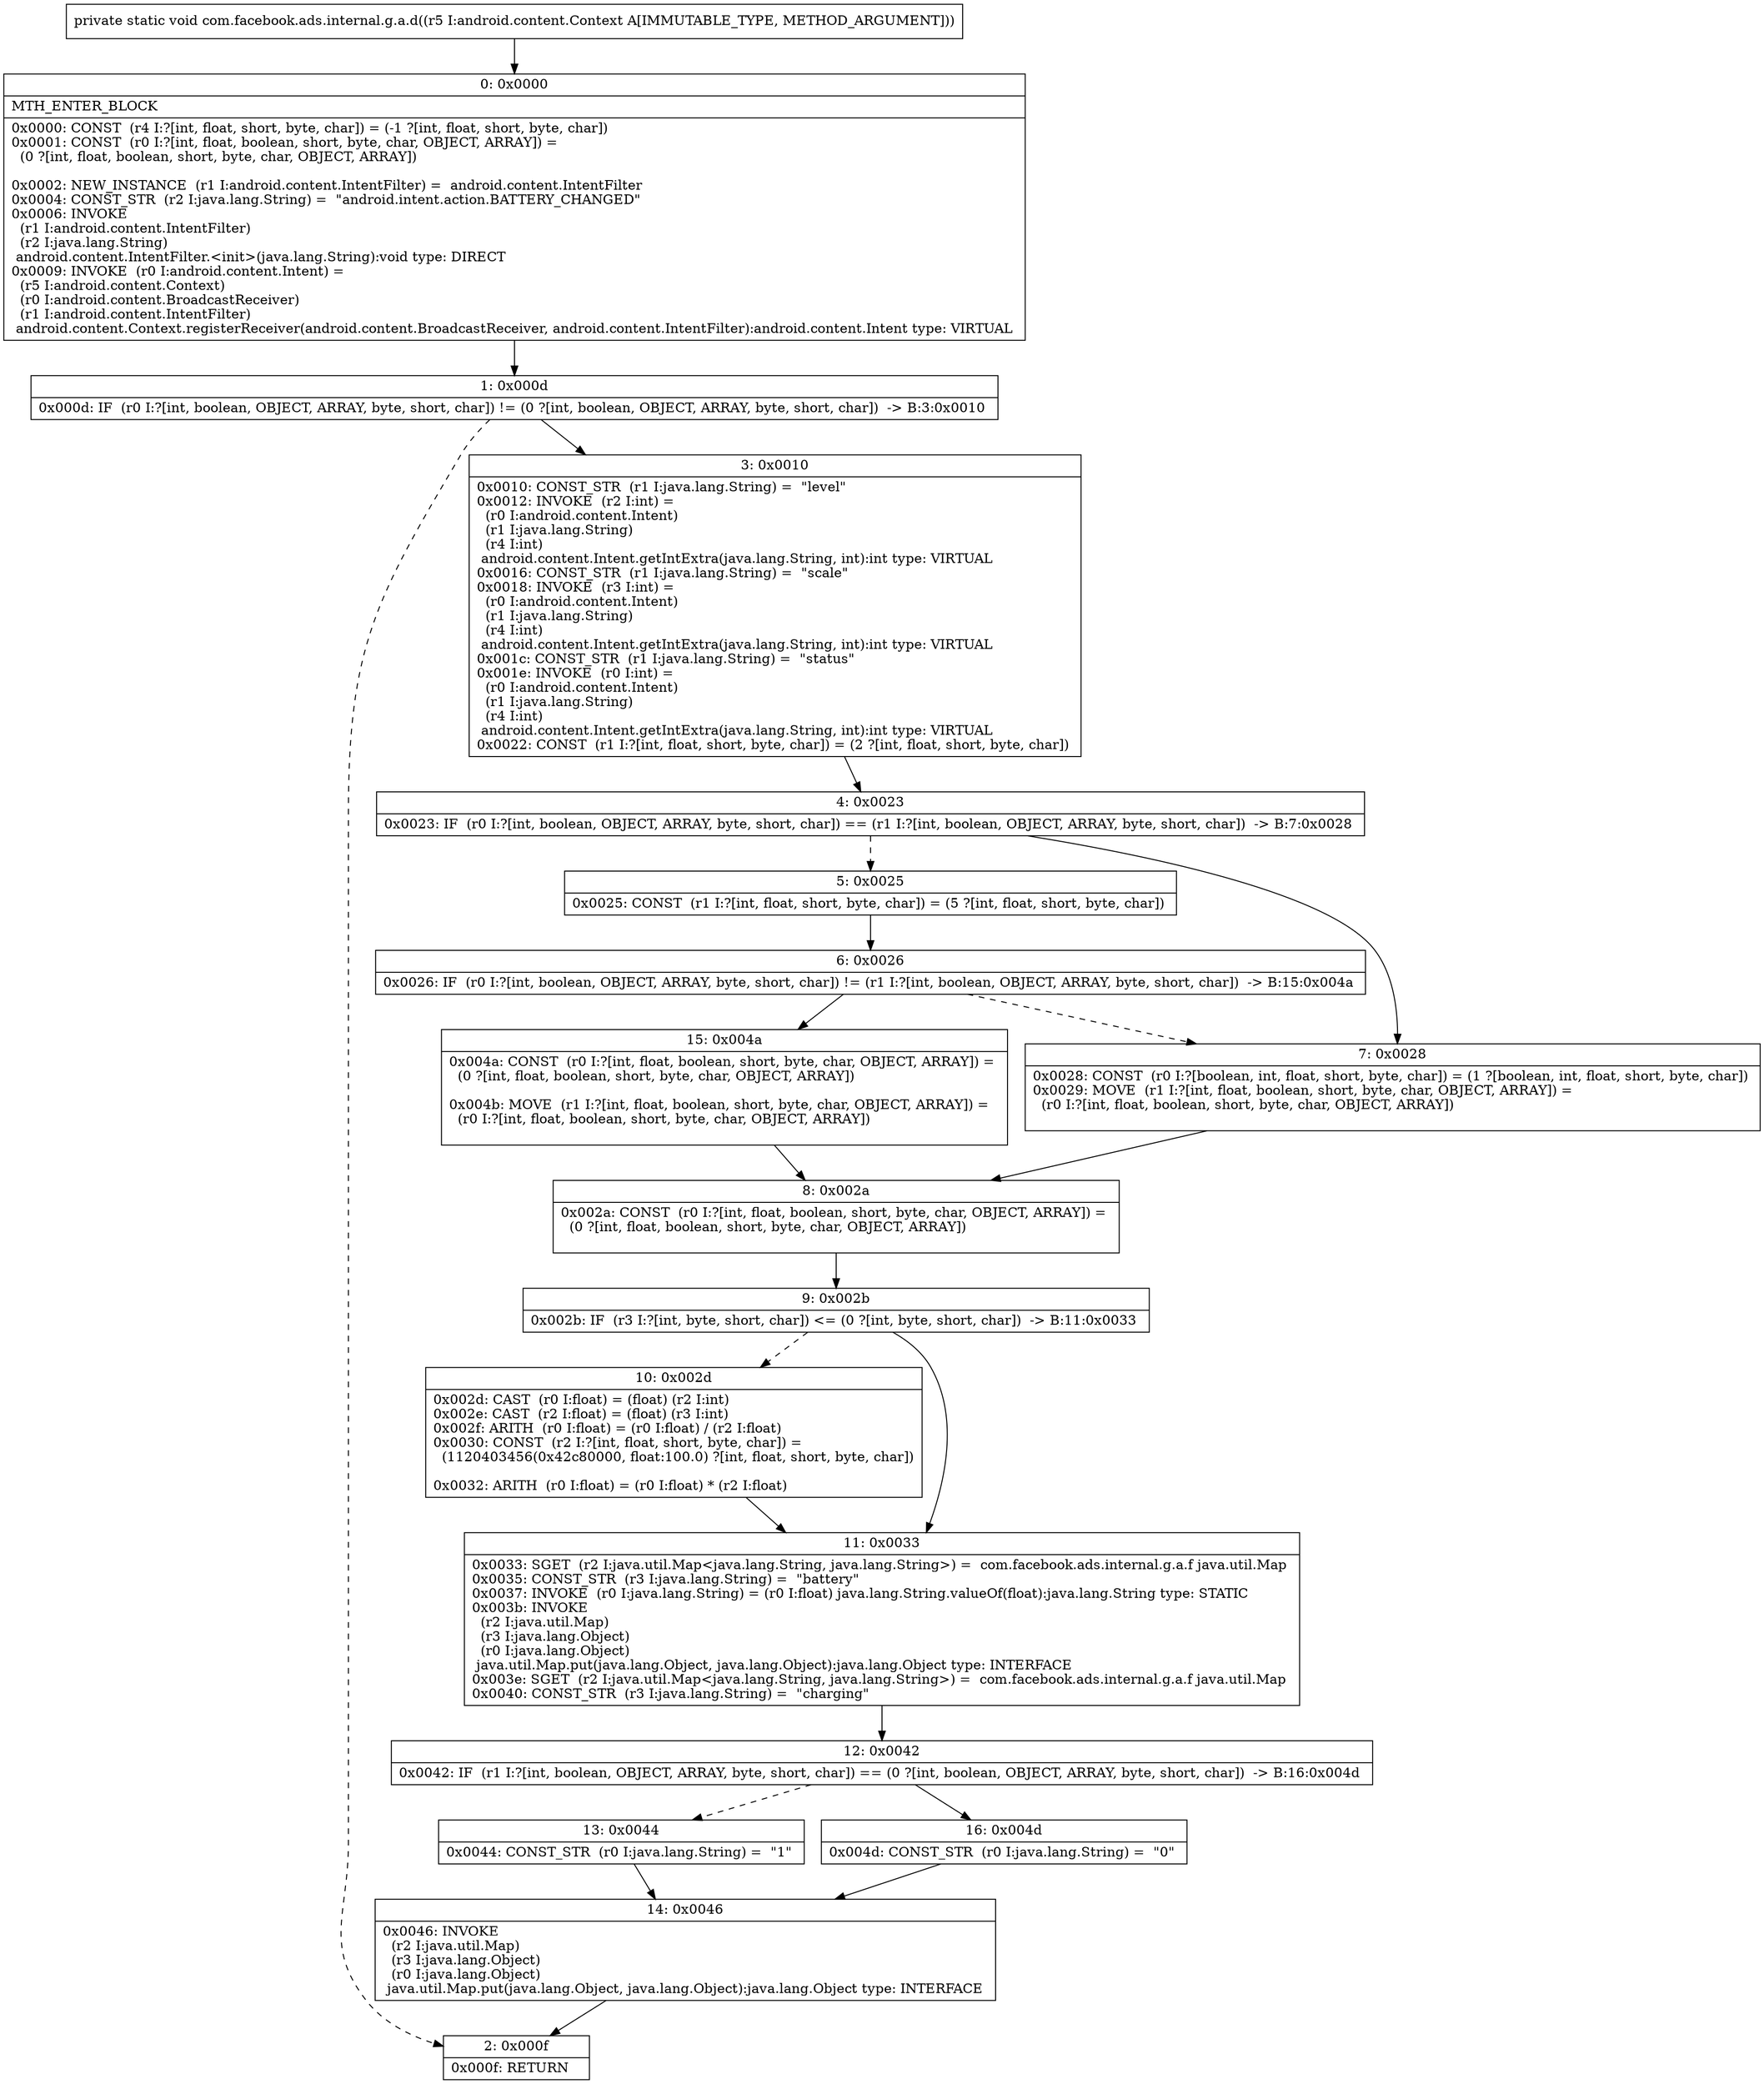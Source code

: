 digraph "CFG forcom.facebook.ads.internal.g.a.d(Landroid\/content\/Context;)V" {
Node_0 [shape=record,label="{0\:\ 0x0000|MTH_ENTER_BLOCK\l|0x0000: CONST  (r4 I:?[int, float, short, byte, char]) = (\-1 ?[int, float, short, byte, char]) \l0x0001: CONST  (r0 I:?[int, float, boolean, short, byte, char, OBJECT, ARRAY]) = \l  (0 ?[int, float, boolean, short, byte, char, OBJECT, ARRAY])\l \l0x0002: NEW_INSTANCE  (r1 I:android.content.IntentFilter) =  android.content.IntentFilter \l0x0004: CONST_STR  (r2 I:java.lang.String) =  \"android.intent.action.BATTERY_CHANGED\" \l0x0006: INVOKE  \l  (r1 I:android.content.IntentFilter)\l  (r2 I:java.lang.String)\l android.content.IntentFilter.\<init\>(java.lang.String):void type: DIRECT \l0x0009: INVOKE  (r0 I:android.content.Intent) = \l  (r5 I:android.content.Context)\l  (r0 I:android.content.BroadcastReceiver)\l  (r1 I:android.content.IntentFilter)\l android.content.Context.registerReceiver(android.content.BroadcastReceiver, android.content.IntentFilter):android.content.Intent type: VIRTUAL \l}"];
Node_1 [shape=record,label="{1\:\ 0x000d|0x000d: IF  (r0 I:?[int, boolean, OBJECT, ARRAY, byte, short, char]) != (0 ?[int, boolean, OBJECT, ARRAY, byte, short, char])  \-\> B:3:0x0010 \l}"];
Node_2 [shape=record,label="{2\:\ 0x000f|0x000f: RETURN   \l}"];
Node_3 [shape=record,label="{3\:\ 0x0010|0x0010: CONST_STR  (r1 I:java.lang.String) =  \"level\" \l0x0012: INVOKE  (r2 I:int) = \l  (r0 I:android.content.Intent)\l  (r1 I:java.lang.String)\l  (r4 I:int)\l android.content.Intent.getIntExtra(java.lang.String, int):int type: VIRTUAL \l0x0016: CONST_STR  (r1 I:java.lang.String) =  \"scale\" \l0x0018: INVOKE  (r3 I:int) = \l  (r0 I:android.content.Intent)\l  (r1 I:java.lang.String)\l  (r4 I:int)\l android.content.Intent.getIntExtra(java.lang.String, int):int type: VIRTUAL \l0x001c: CONST_STR  (r1 I:java.lang.String) =  \"status\" \l0x001e: INVOKE  (r0 I:int) = \l  (r0 I:android.content.Intent)\l  (r1 I:java.lang.String)\l  (r4 I:int)\l android.content.Intent.getIntExtra(java.lang.String, int):int type: VIRTUAL \l0x0022: CONST  (r1 I:?[int, float, short, byte, char]) = (2 ?[int, float, short, byte, char]) \l}"];
Node_4 [shape=record,label="{4\:\ 0x0023|0x0023: IF  (r0 I:?[int, boolean, OBJECT, ARRAY, byte, short, char]) == (r1 I:?[int, boolean, OBJECT, ARRAY, byte, short, char])  \-\> B:7:0x0028 \l}"];
Node_5 [shape=record,label="{5\:\ 0x0025|0x0025: CONST  (r1 I:?[int, float, short, byte, char]) = (5 ?[int, float, short, byte, char]) \l}"];
Node_6 [shape=record,label="{6\:\ 0x0026|0x0026: IF  (r0 I:?[int, boolean, OBJECT, ARRAY, byte, short, char]) != (r1 I:?[int, boolean, OBJECT, ARRAY, byte, short, char])  \-\> B:15:0x004a \l}"];
Node_7 [shape=record,label="{7\:\ 0x0028|0x0028: CONST  (r0 I:?[boolean, int, float, short, byte, char]) = (1 ?[boolean, int, float, short, byte, char]) \l0x0029: MOVE  (r1 I:?[int, float, boolean, short, byte, char, OBJECT, ARRAY]) = \l  (r0 I:?[int, float, boolean, short, byte, char, OBJECT, ARRAY])\l \l}"];
Node_8 [shape=record,label="{8\:\ 0x002a|0x002a: CONST  (r0 I:?[int, float, boolean, short, byte, char, OBJECT, ARRAY]) = \l  (0 ?[int, float, boolean, short, byte, char, OBJECT, ARRAY])\l \l}"];
Node_9 [shape=record,label="{9\:\ 0x002b|0x002b: IF  (r3 I:?[int, byte, short, char]) \<= (0 ?[int, byte, short, char])  \-\> B:11:0x0033 \l}"];
Node_10 [shape=record,label="{10\:\ 0x002d|0x002d: CAST  (r0 I:float) = (float) (r2 I:int) \l0x002e: CAST  (r2 I:float) = (float) (r3 I:int) \l0x002f: ARITH  (r0 I:float) = (r0 I:float) \/ (r2 I:float) \l0x0030: CONST  (r2 I:?[int, float, short, byte, char]) = \l  (1120403456(0x42c80000, float:100.0) ?[int, float, short, byte, char])\l \l0x0032: ARITH  (r0 I:float) = (r0 I:float) * (r2 I:float) \l}"];
Node_11 [shape=record,label="{11\:\ 0x0033|0x0033: SGET  (r2 I:java.util.Map\<java.lang.String, java.lang.String\>) =  com.facebook.ads.internal.g.a.f java.util.Map \l0x0035: CONST_STR  (r3 I:java.lang.String) =  \"battery\" \l0x0037: INVOKE  (r0 I:java.lang.String) = (r0 I:float) java.lang.String.valueOf(float):java.lang.String type: STATIC \l0x003b: INVOKE  \l  (r2 I:java.util.Map)\l  (r3 I:java.lang.Object)\l  (r0 I:java.lang.Object)\l java.util.Map.put(java.lang.Object, java.lang.Object):java.lang.Object type: INTERFACE \l0x003e: SGET  (r2 I:java.util.Map\<java.lang.String, java.lang.String\>) =  com.facebook.ads.internal.g.a.f java.util.Map \l0x0040: CONST_STR  (r3 I:java.lang.String) =  \"charging\" \l}"];
Node_12 [shape=record,label="{12\:\ 0x0042|0x0042: IF  (r1 I:?[int, boolean, OBJECT, ARRAY, byte, short, char]) == (0 ?[int, boolean, OBJECT, ARRAY, byte, short, char])  \-\> B:16:0x004d \l}"];
Node_13 [shape=record,label="{13\:\ 0x0044|0x0044: CONST_STR  (r0 I:java.lang.String) =  \"1\" \l}"];
Node_14 [shape=record,label="{14\:\ 0x0046|0x0046: INVOKE  \l  (r2 I:java.util.Map)\l  (r3 I:java.lang.Object)\l  (r0 I:java.lang.Object)\l java.util.Map.put(java.lang.Object, java.lang.Object):java.lang.Object type: INTERFACE \l}"];
Node_15 [shape=record,label="{15\:\ 0x004a|0x004a: CONST  (r0 I:?[int, float, boolean, short, byte, char, OBJECT, ARRAY]) = \l  (0 ?[int, float, boolean, short, byte, char, OBJECT, ARRAY])\l \l0x004b: MOVE  (r1 I:?[int, float, boolean, short, byte, char, OBJECT, ARRAY]) = \l  (r0 I:?[int, float, boolean, short, byte, char, OBJECT, ARRAY])\l \l}"];
Node_16 [shape=record,label="{16\:\ 0x004d|0x004d: CONST_STR  (r0 I:java.lang.String) =  \"0\" \l}"];
MethodNode[shape=record,label="{private static void com.facebook.ads.internal.g.a.d((r5 I:android.content.Context A[IMMUTABLE_TYPE, METHOD_ARGUMENT])) }"];
MethodNode -> Node_0;
Node_0 -> Node_1;
Node_1 -> Node_2[style=dashed];
Node_1 -> Node_3;
Node_3 -> Node_4;
Node_4 -> Node_5[style=dashed];
Node_4 -> Node_7;
Node_5 -> Node_6;
Node_6 -> Node_7[style=dashed];
Node_6 -> Node_15;
Node_7 -> Node_8;
Node_8 -> Node_9;
Node_9 -> Node_10[style=dashed];
Node_9 -> Node_11;
Node_10 -> Node_11;
Node_11 -> Node_12;
Node_12 -> Node_13[style=dashed];
Node_12 -> Node_16;
Node_13 -> Node_14;
Node_14 -> Node_2;
Node_15 -> Node_8;
Node_16 -> Node_14;
}

